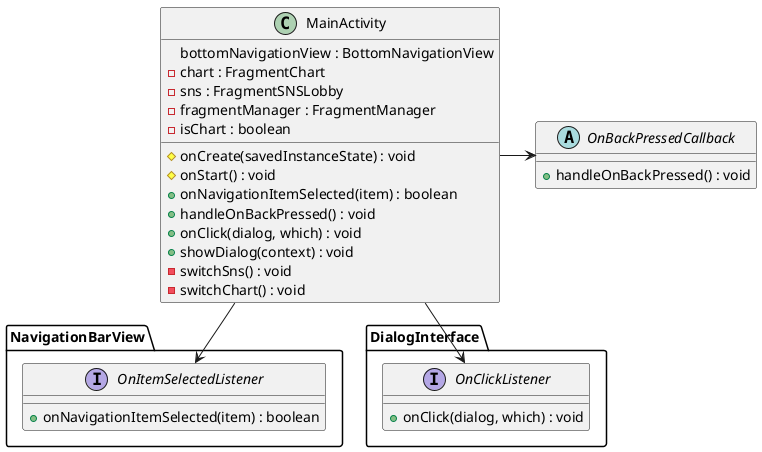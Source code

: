 @startuml
MainActivity -> OnBackPressedCallback
MainActivity --> NavigationBarView.OnItemSelectedListener
MainActivity --> DialogInterface.OnClickListener

abstract class OnBackPressedCallback {
    +handleOnBackPressed() : void
}
class MainActivity {
    bottomNavigationView : BottomNavigationView
    -chart : FragmentChart
    -sns : FragmentSNSLobby
    -fragmentManager : FragmentManager
    -isChart : boolean

    #onCreate(savedInstanceState) : void
    #onStart() : void
    +onNavigationItemSelected(item) : boolean
    +handleOnBackPressed() : void
    +onClick(dialog, which) : void
    +showDialog(context) : void
    -switchSns() : void
    -switchChart() : void
}

interface NavigationBarView.OnItemSelectedListener {
    +onNavigationItemSelected(item) : boolean
}
interface DialogInterface.OnClickListener {
    +onClick(dialog, which) : void
}

@enduml